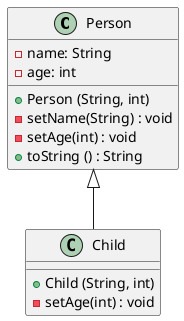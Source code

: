 @startuml

Person <|-- Child

class Person {
    - name: String
    - age: int 
	
    + Person (String, int)
    - setName(String) : void
    - setAge(int) : void
    + toString () : String

}

class Child {
   + Child (String, int)
   - setAge(int) : void

}

@enduml